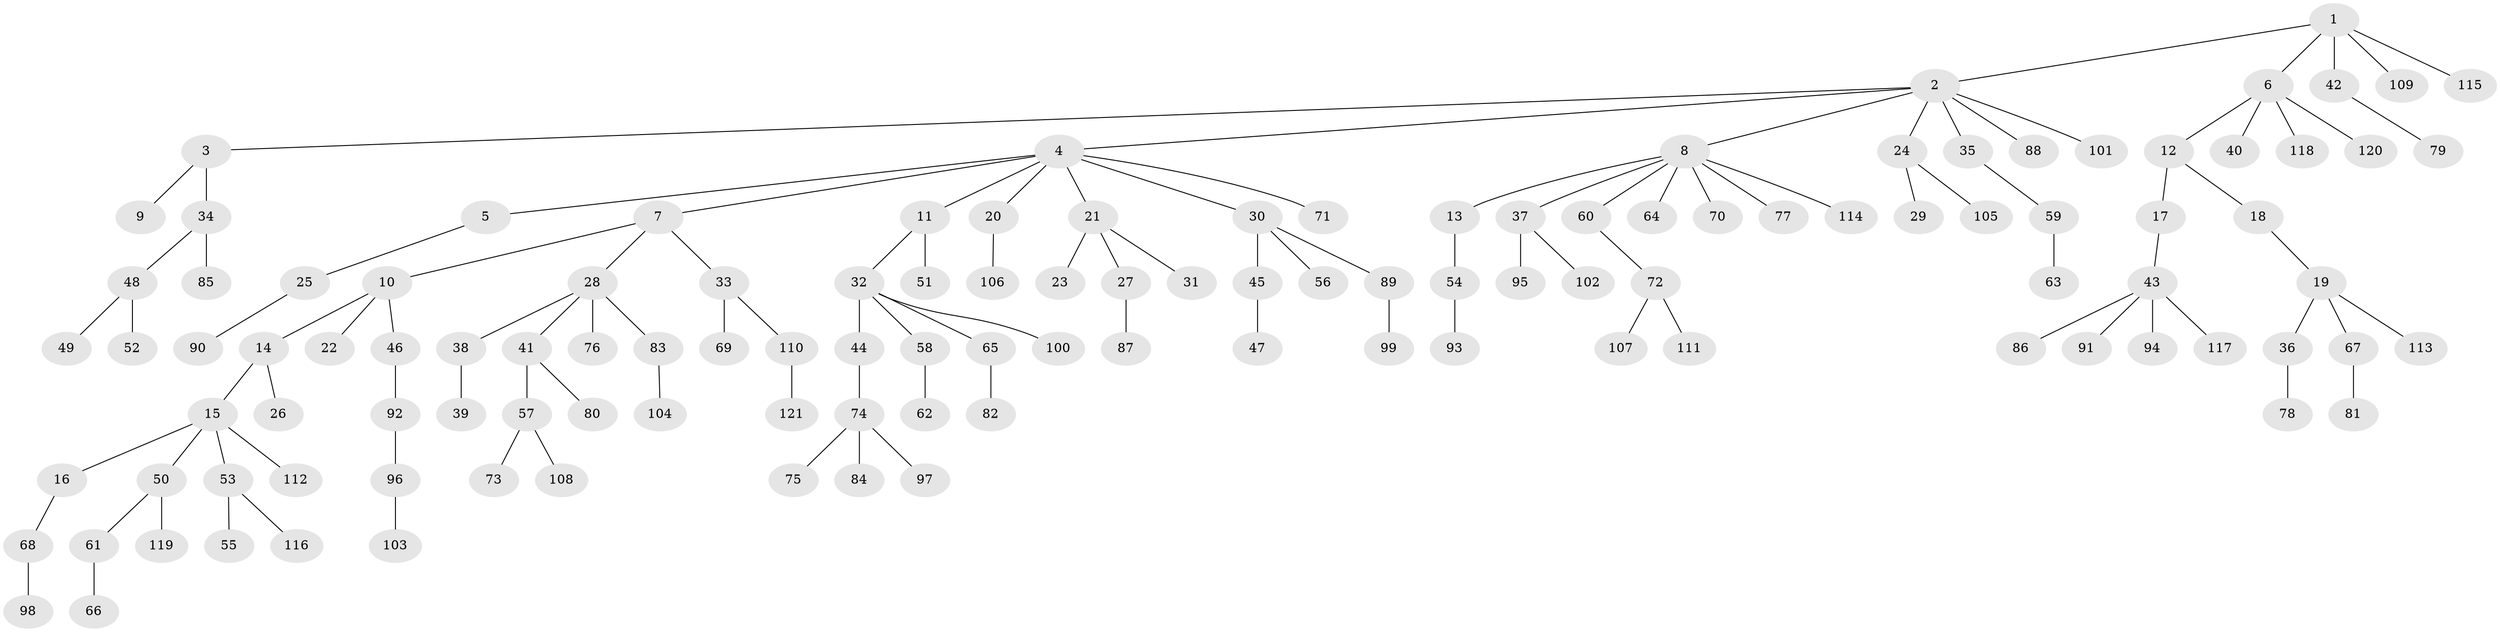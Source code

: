 // coarse degree distribution, {2: 0.29508196721311475, 3: 0.09836065573770492, 4: 0.06557377049180328, 1: 0.4918032786885246, 7: 0.03278688524590164, 6: 0.01639344262295082}
// Generated by graph-tools (version 1.1) at 2025/37/03/04/25 23:37:23]
// undirected, 121 vertices, 120 edges
graph export_dot {
  node [color=gray90,style=filled];
  1;
  2;
  3;
  4;
  5;
  6;
  7;
  8;
  9;
  10;
  11;
  12;
  13;
  14;
  15;
  16;
  17;
  18;
  19;
  20;
  21;
  22;
  23;
  24;
  25;
  26;
  27;
  28;
  29;
  30;
  31;
  32;
  33;
  34;
  35;
  36;
  37;
  38;
  39;
  40;
  41;
  42;
  43;
  44;
  45;
  46;
  47;
  48;
  49;
  50;
  51;
  52;
  53;
  54;
  55;
  56;
  57;
  58;
  59;
  60;
  61;
  62;
  63;
  64;
  65;
  66;
  67;
  68;
  69;
  70;
  71;
  72;
  73;
  74;
  75;
  76;
  77;
  78;
  79;
  80;
  81;
  82;
  83;
  84;
  85;
  86;
  87;
  88;
  89;
  90;
  91;
  92;
  93;
  94;
  95;
  96;
  97;
  98;
  99;
  100;
  101;
  102;
  103;
  104;
  105;
  106;
  107;
  108;
  109;
  110;
  111;
  112;
  113;
  114;
  115;
  116;
  117;
  118;
  119;
  120;
  121;
  1 -- 2;
  1 -- 6;
  1 -- 42;
  1 -- 109;
  1 -- 115;
  2 -- 3;
  2 -- 4;
  2 -- 8;
  2 -- 24;
  2 -- 35;
  2 -- 88;
  2 -- 101;
  3 -- 9;
  3 -- 34;
  4 -- 5;
  4 -- 7;
  4 -- 11;
  4 -- 20;
  4 -- 21;
  4 -- 30;
  4 -- 71;
  5 -- 25;
  6 -- 12;
  6 -- 40;
  6 -- 118;
  6 -- 120;
  7 -- 10;
  7 -- 28;
  7 -- 33;
  8 -- 13;
  8 -- 37;
  8 -- 60;
  8 -- 64;
  8 -- 70;
  8 -- 77;
  8 -- 114;
  10 -- 14;
  10 -- 22;
  10 -- 46;
  11 -- 32;
  11 -- 51;
  12 -- 17;
  12 -- 18;
  13 -- 54;
  14 -- 15;
  14 -- 26;
  15 -- 16;
  15 -- 50;
  15 -- 53;
  15 -- 112;
  16 -- 68;
  17 -- 43;
  18 -- 19;
  19 -- 36;
  19 -- 67;
  19 -- 113;
  20 -- 106;
  21 -- 23;
  21 -- 27;
  21 -- 31;
  24 -- 29;
  24 -- 105;
  25 -- 90;
  27 -- 87;
  28 -- 38;
  28 -- 41;
  28 -- 76;
  28 -- 83;
  30 -- 45;
  30 -- 56;
  30 -- 89;
  32 -- 44;
  32 -- 58;
  32 -- 65;
  32 -- 100;
  33 -- 69;
  33 -- 110;
  34 -- 48;
  34 -- 85;
  35 -- 59;
  36 -- 78;
  37 -- 95;
  37 -- 102;
  38 -- 39;
  41 -- 57;
  41 -- 80;
  42 -- 79;
  43 -- 86;
  43 -- 91;
  43 -- 94;
  43 -- 117;
  44 -- 74;
  45 -- 47;
  46 -- 92;
  48 -- 49;
  48 -- 52;
  50 -- 61;
  50 -- 119;
  53 -- 55;
  53 -- 116;
  54 -- 93;
  57 -- 73;
  57 -- 108;
  58 -- 62;
  59 -- 63;
  60 -- 72;
  61 -- 66;
  65 -- 82;
  67 -- 81;
  68 -- 98;
  72 -- 107;
  72 -- 111;
  74 -- 75;
  74 -- 84;
  74 -- 97;
  83 -- 104;
  89 -- 99;
  92 -- 96;
  96 -- 103;
  110 -- 121;
}
